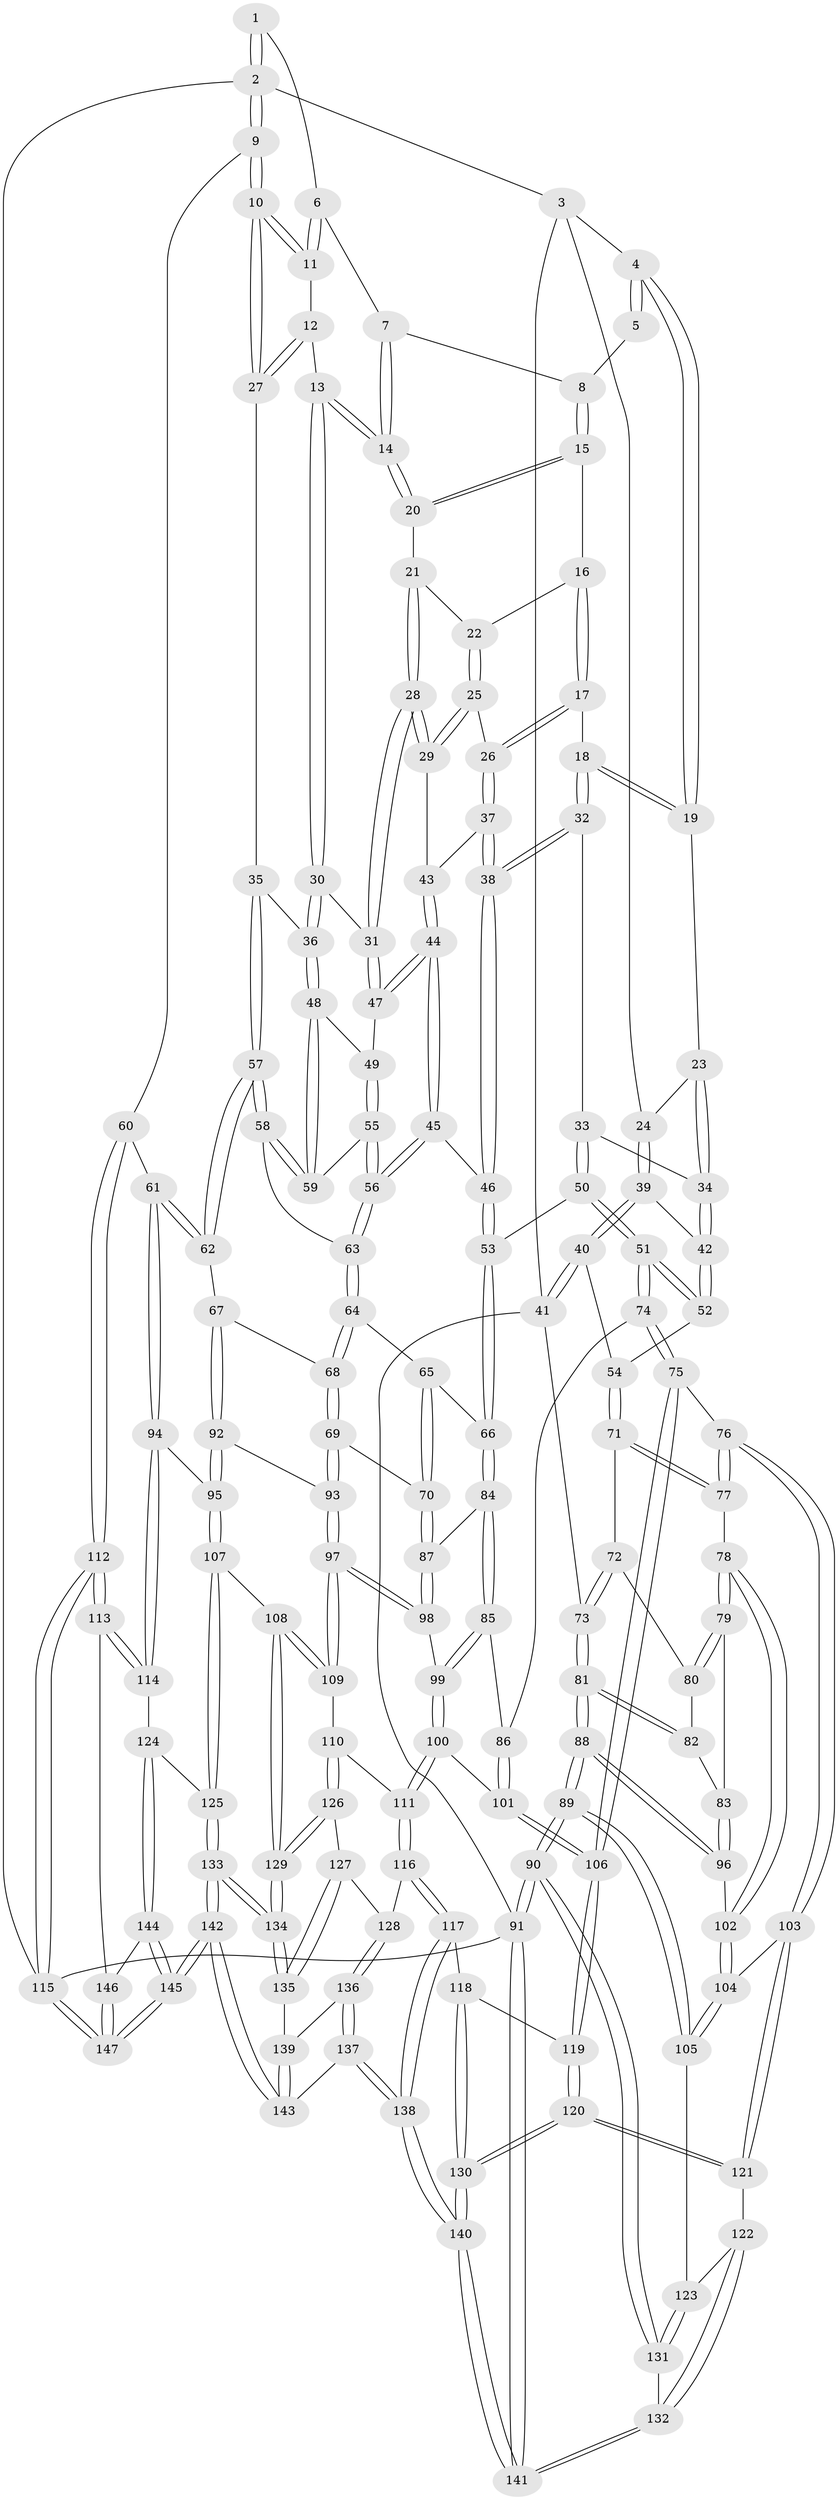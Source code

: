// coarse degree distribution, {3: 0.0392156862745098, 6: 0.10784313725490197, 4: 0.4803921568627451, 5: 0.35294117647058826, 7: 0.0196078431372549}
// Generated by graph-tools (version 1.1) at 2025/24/03/03/25 07:24:33]
// undirected, 147 vertices, 364 edges
graph export_dot {
graph [start="1"]
  node [color=gray90,style=filled];
  1 [pos="+0.9177580261457574+0"];
  2 [pos="+1+0"];
  3 [pos="+0.10976079690539874+0"];
  4 [pos="+0.49672838433150707+0"];
  5 [pos="+0.7800699521172426+0"];
  6 [pos="+0.9127052247950991+0"];
  7 [pos="+0.843457379406194+0.030432090630863586"];
  8 [pos="+0.7881578625522616+0.010147017237728588"];
  9 [pos="+1+0.15977646450233107"];
  10 [pos="+1+0.16335534749901634"];
  11 [pos="+0.932008555679765+0.03262979073627356"];
  12 [pos="+0.8899596488539362+0.08452384646801288"];
  13 [pos="+0.8775091046816248+0.09334211290795015"];
  14 [pos="+0.8725647381244587+0.09120827563406637"];
  15 [pos="+0.7737613550308775+0.03641453508725139"];
  16 [pos="+0.7303526585594097+0.05512579698338404"];
  17 [pos="+0.6217908089780958+0.04058900890357304"];
  18 [pos="+0.5178288410226235+0"];
  19 [pos="+0.4970501380526651+0"];
  20 [pos="+0.8155119517895852+0.09359006206183272"];
  21 [pos="+0.7986693144129293+0.11075034280542584"];
  22 [pos="+0.7519390592715446+0.10553590877247394"];
  23 [pos="+0.30061258324134077+0.07028062491134975"];
  24 [pos="+0.1581981574949499+0.08698111301519769"];
  25 [pos="+0.7217371423470972+0.16231809969693003"];
  26 [pos="+0.6794378367959517+0.1543861923469737"];
  27 [pos="+1+0.18392432028980044"];
  28 [pos="+0.7870503966212394+0.20464186815071095"];
  29 [pos="+0.7716345785277485+0.19985550305314365"];
  30 [pos="+0.892598788002892+0.20120380940981308"];
  31 [pos="+0.7874366725624139+0.2049555696964504"];
  32 [pos="+0.5072873837939617+0.021953901555310327"];
  33 [pos="+0.3756875805251301+0.22312307725900263"];
  34 [pos="+0.3353662082427499+0.19630126261663078"];
  35 [pos="+0.9965807895676051+0.22783807013206067"];
  36 [pos="+0.9356812670683238+0.23314661170746476"];
  37 [pos="+0.673709681420796+0.16379475105292227"];
  38 [pos="+0.5745818643966278+0.2911191147691607"];
  39 [pos="+0.11904758617645948+0.16550868240806874"];
  40 [pos="+0+0.21375624923173356"];
  41 [pos="+0+0.22293162702666802"];
  42 [pos="+0.14869766919692665+0.1938758160180216"];
  43 [pos="+0.7066123127424703+0.24086336061281302"];
  44 [pos="+0.6504894693417925+0.3016926006953617"];
  45 [pos="+0.6165166412733011+0.31904817530334073"];
  46 [pos="+0.5715731386703832+0.31675931950535013"];
  47 [pos="+0.7764871797949142+0.2781109677583222"];
  48 [pos="+0.8904823543481597+0.31406781205822953"];
  49 [pos="+0.7783629087366356+0.2817196726179145"];
  50 [pos="+0.412751754259306+0.36493401434068556"];
  51 [pos="+0.39307485173813655+0.37897576782263503"];
  52 [pos="+0.22428771961931804+0.3719422750387738"];
  53 [pos="+0.5164280761227308+0.3653647235878396"];
  54 [pos="+0.18547501073190473+0.40711688089241527"];
  55 [pos="+0.7762631945761299+0.3815896050013148"];
  56 [pos="+0.7647678156263804+0.40110131149348255"];
  57 [pos="+0.9643565780446246+0.4552678417526413"];
  58 [pos="+0.9224684070176836+0.41133094266626363"];
  59 [pos="+0.8896342563642654+0.3190056432419747"];
  60 [pos="+1+0.4996138790025576"];
  61 [pos="+1+0.4876747950446295"];
  62 [pos="+0.9826016459419604+0.48311323088569524"];
  63 [pos="+0.7686277317922116+0.41655223905644717"];
  64 [pos="+0.7662075068749875+0.43674289876552685"];
  65 [pos="+0.6696321790854152+0.45869613375099305"];
  66 [pos="+0.5514397302953072+0.42997585396849164"];
  67 [pos="+0.9309784341121642+0.5120684878509293"];
  68 [pos="+0.7708739443123405+0.45552860553558394"];
  69 [pos="+0.7485518273231963+0.5555309790909132"];
  70 [pos="+0.6971952140972103+0.552890206925586"];
  71 [pos="+0.17178265728841552+0.4275920024296992"];
  72 [pos="+0.1364525217390368+0.4392194139056681"];
  73 [pos="+0+0.2519948788186764"];
  74 [pos="+0.35275829344004844+0.6152142780191804"];
  75 [pos="+0.33398084407542783+0.6400820446323583"];
  76 [pos="+0.2452148338504271+0.6373313413445694"];
  77 [pos="+0.22035590492476875+0.6220614293546253"];
  78 [pos="+0.13428579885481906+0.6239363880600209"];
  79 [pos="+0.13032527187127305+0.6209723196999617"];
  80 [pos="+0.08725825396007085+0.4777476827561378"];
  81 [pos="+0+0.4532632849505577"];
  82 [pos="+0.07688635635397319+0.4815789086201141"];
  83 [pos="+0.044144638759814316+0.5834938632006578"];
  84 [pos="+0.5797321242725799+0.5582537675617226"];
  85 [pos="+0.5665157074242292+0.5722922396378688"];
  86 [pos="+0.5255460455380735+0.5983789634211948"];
  87 [pos="+0.611872208156305+0.5687345949688443"];
  88 [pos="+0+0.5806102685208285"];
  89 [pos="+0+0.8055915374966819"];
  90 [pos="+0+0.8139697451098448"];
  91 [pos="+0+1"];
  92 [pos="+0.8182143653819839+0.6477509137795898"];
  93 [pos="+0.8172405278122055+0.6476022478820743"];
  94 [pos="+0.9327347722339003+0.7362298066143762"];
  95 [pos="+0.8629679453657757+0.6911648078784495"];
  96 [pos="+0+0.59751206939799"];
  97 [pos="+0.7004266880050299+0.7227303687153654"];
  98 [pos="+0.682702746283717+0.7081769243035829"];
  99 [pos="+0.5916807232252538+0.6925154388859264"];
  100 [pos="+0.5281358434830095+0.7294919588347135"];
  101 [pos="+0.5266532079753132+0.7280110902690357"];
  102 [pos="+0.06810020523099093+0.6991413770316586"];
  103 [pos="+0.1848590003872504+0.7596055117349328"];
  104 [pos="+0.06642663057387828+0.7174467590383375"];
  105 [pos="+0.03249248091911968+0.7853139762457928"];
  106 [pos="+0.355884948512973+0.6883936647557477"];
  107 [pos="+0.7762885100964022+0.8434390075439856"];
  108 [pos="+0.6982523448344514+0.7831580750097527"];
  109 [pos="+0.6900127754733277+0.7639131850770818"];
  110 [pos="+0.6564661284686407+0.774126423904321"];
  111 [pos="+0.5426462067917716+0.7838142722686865"];
  112 [pos="+1+0.7766866570154068"];
  113 [pos="+1+0.7807208138892513"];
  114 [pos="+0.9751735056944345+0.7751137663292821"];
  115 [pos="+1+1"];
  116 [pos="+0.5235294583983016+0.8246221395769335"];
  117 [pos="+0.4338574719326582+0.8425534733555049"];
  118 [pos="+0.4008497894225962+0.8055659045650848"];
  119 [pos="+0.3580881236846834+0.7239207353896147"];
  120 [pos="+0.22071527259577112+0.8943310187694252"];
  121 [pos="+0.1740935613369543+0.8404409671516616"];
  122 [pos="+0.1023203218706071+0.8339326806097135"];
  123 [pos="+0.07917567248536263+0.8269189489715787"];
  124 [pos="+0.8847340945567654+0.8845454863517865"];
  125 [pos="+0.7900768057326972+0.8648422196655562"];
  126 [pos="+0.6036756918983852+0.8616221979789883"];
  127 [pos="+0.5604825097566188+0.8633577441798955"];
  128 [pos="+0.544941872882623+0.8565220773542567"];
  129 [pos="+0.6634429661689681+0.8899639272082481"];
  130 [pos="+0.2335347168979684+0.9343669218091064"];
  131 [pos="+0.03366672096819562+0.9003841682428196"];
  132 [pos="+0.06013754251039509+1"];
  133 [pos="+0.705632604541454+0.9673362780824688"];
  134 [pos="+0.6707249318820241+0.9235164565433575"];
  135 [pos="+0.5973921867606667+0.9254503837767649"];
  136 [pos="+0.5275668315713699+0.9221771714059482"];
  137 [pos="+0.40999486757179493+1"];
  138 [pos="+0.3476227222421537+1"];
  139 [pos="+0.5948137347825655+0.9287334927285308"];
  140 [pos="+0.28286797584693635+1"];
  141 [pos="+0.09446230127929713+1"];
  142 [pos="+0.7281226783977064+1"];
  143 [pos="+0.45162896792715407+1"];
  144 [pos="+0.8896389364334659+0.9484984545973004"];
  145 [pos="+0.8533191608162268+1"];
  146 [pos="+0.9819503785987523+0.9421313921503333"];
  147 [pos="+1+1"];
  1 -- 2;
  1 -- 2;
  1 -- 6;
  2 -- 3;
  2 -- 9;
  2 -- 9;
  2 -- 115;
  3 -- 4;
  3 -- 24;
  3 -- 41;
  4 -- 5;
  4 -- 5;
  4 -- 19;
  4 -- 19;
  5 -- 8;
  6 -- 7;
  6 -- 11;
  6 -- 11;
  7 -- 8;
  7 -- 14;
  7 -- 14;
  8 -- 15;
  8 -- 15;
  9 -- 10;
  9 -- 10;
  9 -- 60;
  10 -- 11;
  10 -- 11;
  10 -- 27;
  10 -- 27;
  11 -- 12;
  12 -- 13;
  12 -- 27;
  12 -- 27;
  13 -- 14;
  13 -- 14;
  13 -- 30;
  13 -- 30;
  14 -- 20;
  14 -- 20;
  15 -- 16;
  15 -- 20;
  15 -- 20;
  16 -- 17;
  16 -- 17;
  16 -- 22;
  17 -- 18;
  17 -- 26;
  17 -- 26;
  18 -- 19;
  18 -- 19;
  18 -- 32;
  18 -- 32;
  19 -- 23;
  20 -- 21;
  21 -- 22;
  21 -- 28;
  21 -- 28;
  22 -- 25;
  22 -- 25;
  23 -- 24;
  23 -- 34;
  23 -- 34;
  24 -- 39;
  24 -- 39;
  25 -- 26;
  25 -- 29;
  25 -- 29;
  26 -- 37;
  26 -- 37;
  27 -- 35;
  28 -- 29;
  28 -- 29;
  28 -- 31;
  28 -- 31;
  29 -- 43;
  30 -- 31;
  30 -- 36;
  30 -- 36;
  31 -- 47;
  31 -- 47;
  32 -- 33;
  32 -- 38;
  32 -- 38;
  33 -- 34;
  33 -- 50;
  33 -- 50;
  34 -- 42;
  34 -- 42;
  35 -- 36;
  35 -- 57;
  35 -- 57;
  36 -- 48;
  36 -- 48;
  37 -- 38;
  37 -- 38;
  37 -- 43;
  38 -- 46;
  38 -- 46;
  39 -- 40;
  39 -- 40;
  39 -- 42;
  40 -- 41;
  40 -- 41;
  40 -- 54;
  41 -- 73;
  41 -- 91;
  42 -- 52;
  42 -- 52;
  43 -- 44;
  43 -- 44;
  44 -- 45;
  44 -- 45;
  44 -- 47;
  44 -- 47;
  45 -- 46;
  45 -- 56;
  45 -- 56;
  46 -- 53;
  46 -- 53;
  47 -- 49;
  48 -- 49;
  48 -- 59;
  48 -- 59;
  49 -- 55;
  49 -- 55;
  50 -- 51;
  50 -- 51;
  50 -- 53;
  51 -- 52;
  51 -- 52;
  51 -- 74;
  51 -- 74;
  52 -- 54;
  53 -- 66;
  53 -- 66;
  54 -- 71;
  54 -- 71;
  55 -- 56;
  55 -- 56;
  55 -- 59;
  56 -- 63;
  56 -- 63;
  57 -- 58;
  57 -- 58;
  57 -- 62;
  57 -- 62;
  58 -- 59;
  58 -- 59;
  58 -- 63;
  60 -- 61;
  60 -- 112;
  60 -- 112;
  61 -- 62;
  61 -- 62;
  61 -- 94;
  61 -- 94;
  62 -- 67;
  63 -- 64;
  63 -- 64;
  64 -- 65;
  64 -- 68;
  64 -- 68;
  65 -- 66;
  65 -- 70;
  65 -- 70;
  66 -- 84;
  66 -- 84;
  67 -- 68;
  67 -- 92;
  67 -- 92;
  68 -- 69;
  68 -- 69;
  69 -- 70;
  69 -- 93;
  69 -- 93;
  70 -- 87;
  70 -- 87;
  71 -- 72;
  71 -- 77;
  71 -- 77;
  72 -- 73;
  72 -- 73;
  72 -- 80;
  73 -- 81;
  73 -- 81;
  74 -- 75;
  74 -- 75;
  74 -- 86;
  75 -- 76;
  75 -- 106;
  75 -- 106;
  76 -- 77;
  76 -- 77;
  76 -- 103;
  76 -- 103;
  77 -- 78;
  78 -- 79;
  78 -- 79;
  78 -- 102;
  78 -- 102;
  79 -- 80;
  79 -- 80;
  79 -- 83;
  80 -- 82;
  81 -- 82;
  81 -- 82;
  81 -- 88;
  81 -- 88;
  82 -- 83;
  83 -- 96;
  83 -- 96;
  84 -- 85;
  84 -- 85;
  84 -- 87;
  85 -- 86;
  85 -- 99;
  85 -- 99;
  86 -- 101;
  86 -- 101;
  87 -- 98;
  87 -- 98;
  88 -- 89;
  88 -- 89;
  88 -- 96;
  88 -- 96;
  89 -- 90;
  89 -- 90;
  89 -- 105;
  89 -- 105;
  90 -- 91;
  90 -- 91;
  90 -- 131;
  90 -- 131;
  91 -- 141;
  91 -- 141;
  91 -- 115;
  92 -- 93;
  92 -- 95;
  92 -- 95;
  93 -- 97;
  93 -- 97;
  94 -- 95;
  94 -- 114;
  94 -- 114;
  95 -- 107;
  95 -- 107;
  96 -- 102;
  97 -- 98;
  97 -- 98;
  97 -- 109;
  97 -- 109;
  98 -- 99;
  99 -- 100;
  99 -- 100;
  100 -- 101;
  100 -- 111;
  100 -- 111;
  101 -- 106;
  101 -- 106;
  102 -- 104;
  102 -- 104;
  103 -- 104;
  103 -- 121;
  103 -- 121;
  104 -- 105;
  104 -- 105;
  105 -- 123;
  106 -- 119;
  106 -- 119;
  107 -- 108;
  107 -- 125;
  107 -- 125;
  108 -- 109;
  108 -- 109;
  108 -- 129;
  108 -- 129;
  109 -- 110;
  110 -- 111;
  110 -- 126;
  110 -- 126;
  111 -- 116;
  111 -- 116;
  112 -- 113;
  112 -- 113;
  112 -- 115;
  112 -- 115;
  113 -- 114;
  113 -- 114;
  113 -- 146;
  114 -- 124;
  115 -- 147;
  115 -- 147;
  116 -- 117;
  116 -- 117;
  116 -- 128;
  117 -- 118;
  117 -- 138;
  117 -- 138;
  118 -- 119;
  118 -- 130;
  118 -- 130;
  119 -- 120;
  119 -- 120;
  120 -- 121;
  120 -- 121;
  120 -- 130;
  120 -- 130;
  121 -- 122;
  122 -- 123;
  122 -- 132;
  122 -- 132;
  123 -- 131;
  123 -- 131;
  124 -- 125;
  124 -- 144;
  124 -- 144;
  125 -- 133;
  125 -- 133;
  126 -- 127;
  126 -- 129;
  126 -- 129;
  127 -- 128;
  127 -- 135;
  127 -- 135;
  128 -- 136;
  128 -- 136;
  129 -- 134;
  129 -- 134;
  130 -- 140;
  130 -- 140;
  131 -- 132;
  132 -- 141;
  132 -- 141;
  133 -- 134;
  133 -- 134;
  133 -- 142;
  133 -- 142;
  134 -- 135;
  134 -- 135;
  135 -- 139;
  136 -- 137;
  136 -- 137;
  136 -- 139;
  137 -- 138;
  137 -- 138;
  137 -- 143;
  138 -- 140;
  138 -- 140;
  139 -- 143;
  139 -- 143;
  140 -- 141;
  140 -- 141;
  142 -- 143;
  142 -- 143;
  142 -- 145;
  142 -- 145;
  144 -- 145;
  144 -- 145;
  144 -- 146;
  145 -- 147;
  145 -- 147;
  146 -- 147;
  146 -- 147;
}
